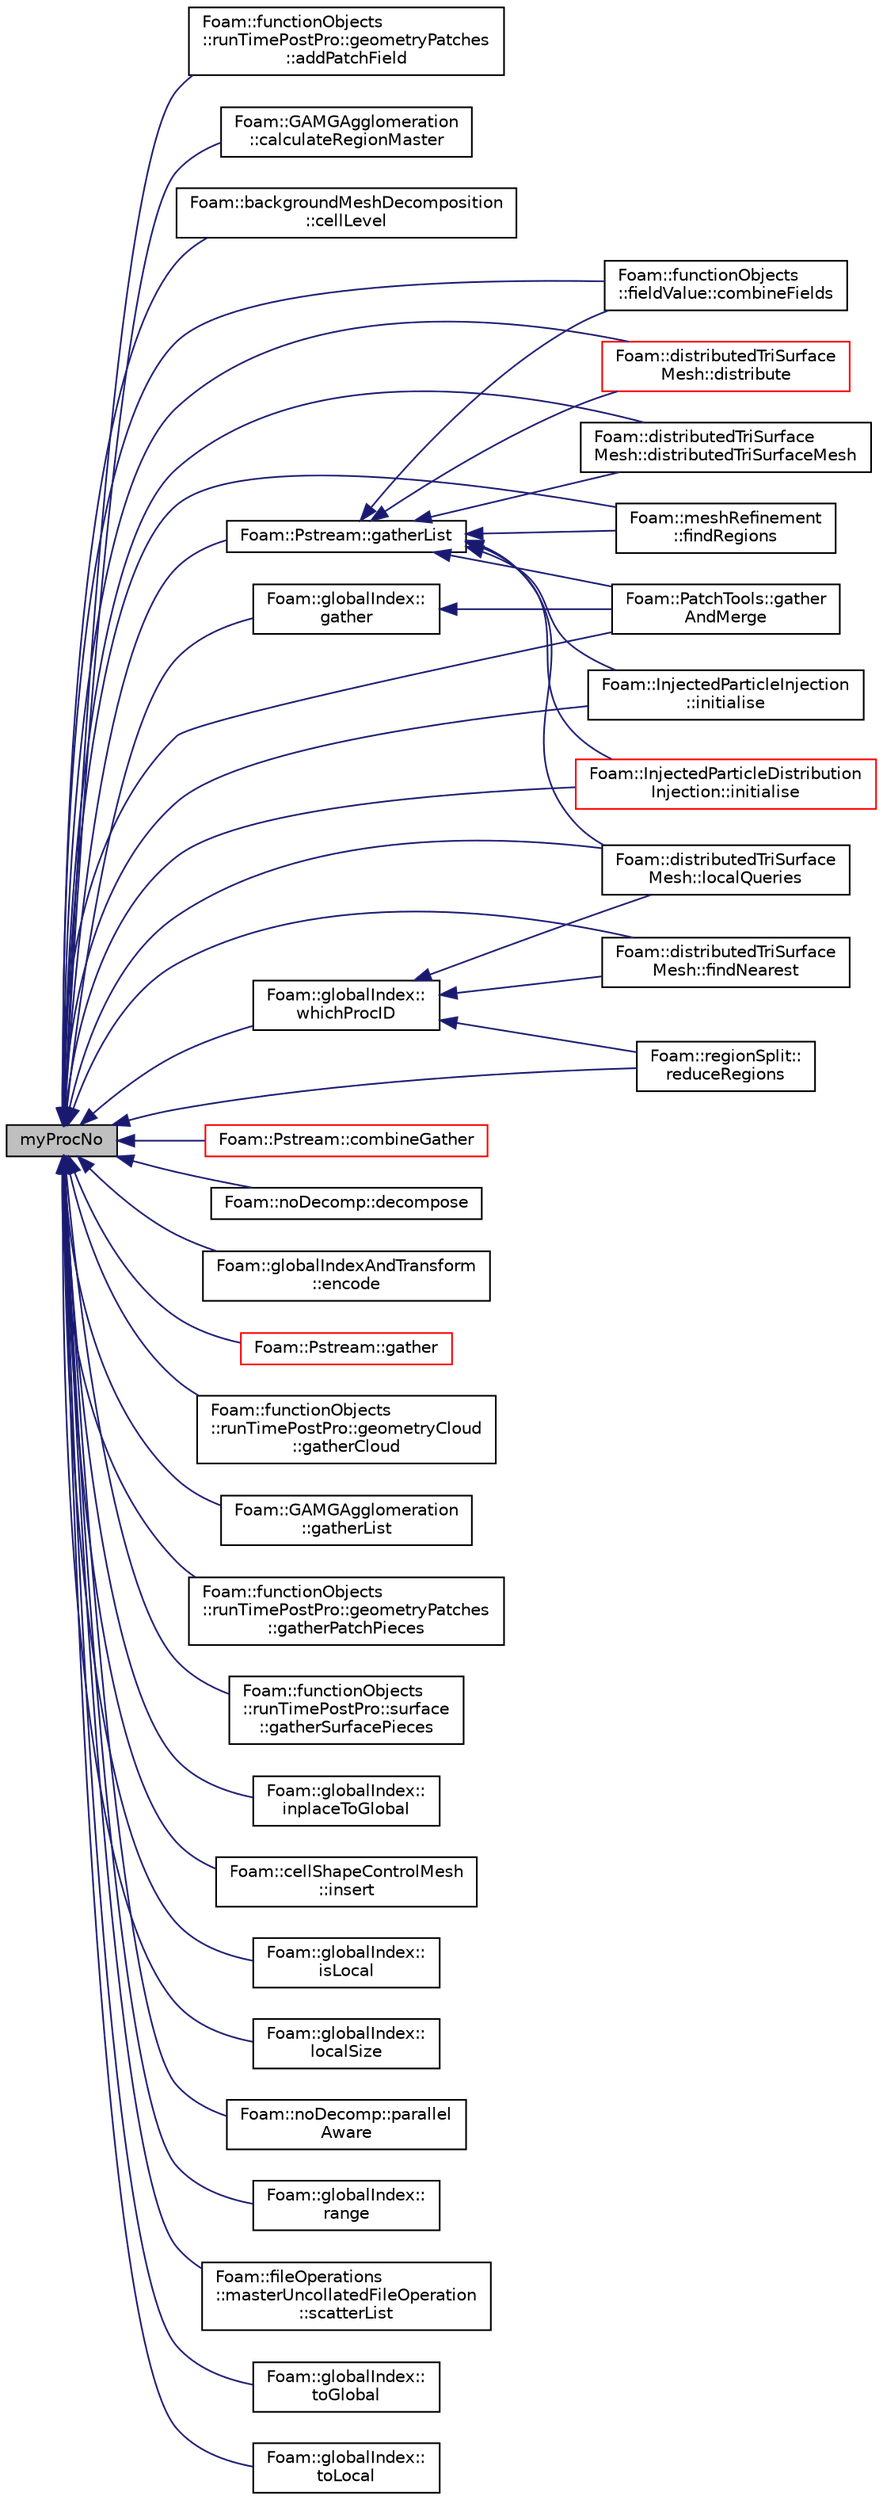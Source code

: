 digraph "myProcNo"
{
  bgcolor="transparent";
  edge [fontname="Helvetica",fontsize="10",labelfontname="Helvetica",labelfontsize="10"];
  node [fontname="Helvetica",fontsize="10",shape=record];
  rankdir="LR";
  Node1 [label="myProcNo",height=0.2,width=0.4,color="black", fillcolor="grey75", style="filled" fontcolor="black"];
  Node1 -> Node2 [dir="back",color="midnightblue",fontsize="10",style="solid",fontname="Helvetica"];
  Node2 [label="Foam::functionObjects\l::runTimePostPro::geometryPatches\l::addPatchField",height=0.2,width=0.4,color="black",URL="$classFoam_1_1functionObjects_1_1runTimePostPro_1_1geometryPatches.html#adbde9cb7b5ac9c8d4a91d76ae47eed31",tooltip="Add patch values. "];
  Node1 -> Node3 [dir="back",color="midnightblue",fontsize="10",style="solid",fontname="Helvetica"];
  Node3 [label="Foam::GAMGAgglomeration\l::calculateRegionMaster",height=0.2,width=0.4,color="black",URL="$classFoam_1_1GAMGAgglomeration.html#a2924c769d07fb681fe84b5036f9977d6",tooltip="Given fine to coarse processor map determine: "];
  Node1 -> Node4 [dir="back",color="midnightblue",fontsize="10",style="solid",fontname="Helvetica"];
  Node4 [label="Foam::backgroundMeshDecomposition\l::cellLevel",height=0.2,width=0.4,color="black",URL="$classFoam_1_1backgroundMeshDecomposition.html#a8c1d8fd57e726fa1ff7e0c68c7ef5ead",tooltip="Return the cell level of the underlying mesh. "];
  Node1 -> Node5 [dir="back",color="midnightblue",fontsize="10",style="solid",fontname="Helvetica"];
  Node5 [label="Foam::functionObjects\l::fieldValue::combineFields",height=0.2,width=0.4,color="black",URL="$classFoam_1_1functionObjects_1_1fieldValue.html#ae9e87db5645f020a41378fc7fcd9b8bd",tooltip="Combine fields from all processor domains into single field. "];
  Node1 -> Node6 [dir="back",color="midnightblue",fontsize="10",style="solid",fontname="Helvetica"];
  Node6 [label="Foam::Pstream::combineGather",height=0.2,width=0.4,color="red",URL="$classFoam_1_1Pstream.html#aedeba5b3a63f833796d48d904dc39b63"];
  Node1 -> Node7 [dir="back",color="midnightblue",fontsize="10",style="solid",fontname="Helvetica"];
  Node7 [label="Foam::noDecomp::decompose",height=0.2,width=0.4,color="black",URL="$classFoam_1_1noDecomp.html#a8616a4683d385f326e230ab583f5853e",tooltip="Return for every coordinate the wanted processor number. "];
  Node1 -> Node8 [dir="back",color="midnightblue",fontsize="10",style="solid",fontname="Helvetica"];
  Node8 [label="Foam::distributedTriSurface\lMesh::distribute",height=0.2,width=0.4,color="red",URL="$classFoam_1_1distributedTriSurfaceMesh.html#a30b981a389a43e4853d4dec45e4e5edb",tooltip="Set bounds of surface. Bounds currently set as list of. "];
  Node1 -> Node9 [dir="back",color="midnightblue",fontsize="10",style="solid",fontname="Helvetica"];
  Node9 [label="Foam::distributedTriSurface\lMesh::distributedTriSurfaceMesh",height=0.2,width=0.4,color="black",URL="$classFoam_1_1distributedTriSurfaceMesh.html#aca5024ec1e8a72b51120c1848a736d14",tooltip="Construct from triSurface. "];
  Node1 -> Node10 [dir="back",color="midnightblue",fontsize="10",style="solid",fontname="Helvetica"];
  Node10 [label="Foam::globalIndexAndTransform\l::encode",height=0.2,width=0.4,color="black",URL="$classFoam_1_1globalIndexAndTransform.html#a84869c5b87213086b10a8980d003e5e0",tooltip="Encode index and bare index as components on given processor. "];
  Node1 -> Node11 [dir="back",color="midnightblue",fontsize="10",style="solid",fontname="Helvetica"];
  Node11 [label="Foam::distributedTriSurface\lMesh::findNearest",height=0.2,width=0.4,color="black",URL="$classFoam_1_1distributedTriSurfaceMesh.html#ad64c821f48b189f0be09244ae2037fdc"];
  Node1 -> Node12 [dir="back",color="midnightblue",fontsize="10",style="solid",fontname="Helvetica"];
  Node12 [label="Foam::meshRefinement\l::findRegions",height=0.2,width=0.4,color="black",URL="$classFoam_1_1meshRefinement.html#aeca8ea8a686211e214bf345dc71830b1",tooltip="Find regions points are in. "];
  Node1 -> Node13 [dir="back",color="midnightblue",fontsize="10",style="solid",fontname="Helvetica"];
  Node13 [label="Foam::Pstream::gather",height=0.2,width=0.4,color="red",URL="$classFoam_1_1Pstream.html#ac820bc187d8204d9063ce1f77dcf87da",tooltip="Gather data. Apply bop to combine Value. "];
  Node1 -> Node14 [dir="back",color="midnightblue",fontsize="10",style="solid",fontname="Helvetica"];
  Node14 [label="Foam::globalIndex::\lgather",height=0.2,width=0.4,color="black",URL="$classFoam_1_1globalIndex.html#a8fb2d6f37e51e85d52ca96078edb6c29",tooltip="Collect data in processor order on master (== procIDs[0]). "];
  Node14 -> Node15 [dir="back",color="midnightblue",fontsize="10",style="solid",fontname="Helvetica"];
  Node15 [label="Foam::PatchTools::gather\lAndMerge",height=0.2,width=0.4,color="black",URL="$classFoam_1_1PatchTools.html#a5bb23f3c6784eb0278a73cd0297be66a",tooltip="Gather points and faces onto master and merge into single patch. "];
  Node1 -> Node15 [dir="back",color="midnightblue",fontsize="10",style="solid",fontname="Helvetica"];
  Node1 -> Node16 [dir="back",color="midnightblue",fontsize="10",style="solid",fontname="Helvetica"];
  Node16 [label="Foam::functionObjects\l::runTimePostPro::geometryCloud\l::gatherCloud",height=0.2,width=0.4,color="black",URL="$classFoam_1_1functionObjects_1_1runTimePostPro_1_1geometryCloud.html#a6332405d21857579c80c69a109d5eca3",tooltip="Gather and convert cloud positions with vtkPolyData for the leaves. "];
  Node1 -> Node17 [dir="back",color="midnightblue",fontsize="10",style="solid",fontname="Helvetica"];
  Node17 [label="Foam::GAMGAgglomeration\l::gatherList",height=0.2,width=0.4,color="black",URL="$classFoam_1_1GAMGAgglomeration.html#a7b2d06bbbaf33a1cfe2a06b8c68e7dbc",tooltip="Gather value from all procIDs onto procIDs[0]. "];
  Node1 -> Node18 [dir="back",color="midnightblue",fontsize="10",style="solid",fontname="Helvetica"];
  Node18 [label="Foam::Pstream::gatherList",height=0.2,width=0.4,color="black",URL="$classFoam_1_1Pstream.html#afbdf64fb42cd760690d51a9a321792d9",tooltip="Gather data but keep individual values separate. "];
  Node18 -> Node5 [dir="back",color="midnightblue",fontsize="10",style="solid",fontname="Helvetica"];
  Node18 -> Node8 [dir="back",color="midnightblue",fontsize="10",style="solid",fontname="Helvetica"];
  Node18 -> Node9 [dir="back",color="midnightblue",fontsize="10",style="solid",fontname="Helvetica"];
  Node18 -> Node12 [dir="back",color="midnightblue",fontsize="10",style="solid",fontname="Helvetica"];
  Node18 -> Node15 [dir="back",color="midnightblue",fontsize="10",style="solid",fontname="Helvetica"];
  Node18 -> Node19 [dir="back",color="midnightblue",fontsize="10",style="solid",fontname="Helvetica"];
  Node19 [label="Foam::InjectedParticleInjection\l::initialise",height=0.2,width=0.4,color="black",URL="$classFoam_1_1InjectedParticleInjection.html#a18abf8b19283101238a77c9e6865b673",tooltip="Initialise injectors. "];
  Node18 -> Node20 [dir="back",color="midnightblue",fontsize="10",style="solid",fontname="Helvetica"];
  Node20 [label="Foam::InjectedParticleDistribution\lInjection::initialise",height=0.2,width=0.4,color="red",URL="$classFoam_1_1InjectedParticleDistributionInjection.html#a18abf8b19283101238a77c9e6865b673",tooltip="Initialise injectors. "];
  Node18 -> Node21 [dir="back",color="midnightblue",fontsize="10",style="solid",fontname="Helvetica"];
  Node21 [label="Foam::distributedTriSurface\lMesh::localQueries",height=0.2,width=0.4,color="black",URL="$classFoam_1_1distributedTriSurfaceMesh.html#a3192e966fdbcf58cb4839e7498f4c2bd",tooltip="Obtains global indices from pointIndexHit and swaps them back. "];
  Node1 -> Node22 [dir="back",color="midnightblue",fontsize="10",style="solid",fontname="Helvetica"];
  Node22 [label="Foam::functionObjects\l::runTimePostPro::geometryPatches\l::gatherPatchPieces",height=0.2,width=0.4,color="black",URL="$classFoam_1_1functionObjects_1_1runTimePostPro_1_1geometryPatches.html#ac6357c911dfaef00413bfcb51b0eecb8",tooltip="Gather and convert patches to multi-piece dataset with vtkPolyData for each patch/processor. "];
  Node1 -> Node23 [dir="back",color="midnightblue",fontsize="10",style="solid",fontname="Helvetica"];
  Node23 [label="Foam::functionObjects\l::runTimePostPro::surface\l::gatherSurfacePieces",height=0.2,width=0.4,color="black",URL="$classFoam_1_1functionObjects_1_1runTimePostPro_1_1surface.html#a5af23c77e0b2f578d68e0e1a06b5ecf4",tooltip="Gather and convert polySurface to multi-piece dataset with vtkPolyData for the leaves. "];
  Node1 -> Node19 [dir="back",color="midnightblue",fontsize="10",style="solid",fontname="Helvetica"];
  Node1 -> Node20 [dir="back",color="midnightblue",fontsize="10",style="solid",fontname="Helvetica"];
  Node1 -> Node24 [dir="back",color="midnightblue",fontsize="10",style="solid",fontname="Helvetica"];
  Node24 [label="Foam::globalIndex::\linplaceToGlobal",height=0.2,width=0.4,color="black",URL="$classFoam_1_1globalIndex.html#a93eb10874dcf24f20d97e05f082c670b",tooltip="From local to global index on proci (inplace) "];
  Node1 -> Node25 [dir="back",color="midnightblue",fontsize="10",style="solid",fontname="Helvetica"];
  Node25 [label="Foam::cellShapeControlMesh\l::insert",height=0.2,width=0.4,color="black",URL="$classFoam_1_1cellShapeControlMesh.html#a85f0696dfb70d101b69404027b5f19f0"];
  Node1 -> Node26 [dir="back",color="midnightblue",fontsize="10",style="solid",fontname="Helvetica"];
  Node26 [label="Foam::globalIndex::\lisLocal",height=0.2,width=0.4,color="black",URL="$classFoam_1_1globalIndex.html#a34bc48a49c3a8265707dd307456ea8c5",tooltip="Is on processor proci. "];
  Node1 -> Node21 [dir="back",color="midnightblue",fontsize="10",style="solid",fontname="Helvetica"];
  Node1 -> Node27 [dir="back",color="midnightblue",fontsize="10",style="solid",fontname="Helvetica"];
  Node27 [label="Foam::globalIndex::\llocalSize",height=0.2,width=0.4,color="black",URL="$classFoam_1_1globalIndex.html#afd0e25a0fefc1ec3fbe15262e74cb9a4",tooltip="Size of proci data. "];
  Node1 -> Node28 [dir="back",color="midnightblue",fontsize="10",style="solid",fontname="Helvetica"];
  Node28 [label="Foam::noDecomp::parallel\lAware",height=0.2,width=0.4,color="black",URL="$classFoam_1_1noDecomp.html#a77fb32f4ffe30d086201e6c358386cc7",tooltip="Does not care about proc boundaries, it is all up to the user. "];
  Node1 -> Node29 [dir="back",color="midnightblue",fontsize="10",style="solid",fontname="Helvetica"];
  Node29 [label="Foam::globalIndex::\lrange",height=0.2,width=0.4,color="black",URL="$classFoam_1_1globalIndex.html#af05ae87f91cd8a5d10a788a56502bfe5",tooltip="Return start/size range of proci data. "];
  Node1 -> Node30 [dir="back",color="midnightblue",fontsize="10",style="solid",fontname="Helvetica"];
  Node30 [label="Foam::regionSplit::\lreduceRegions",height=0.2,width=0.4,color="black",URL="$classFoam_1_1regionSplit.html#aee98dcd8931af6c03badb8a1118b5e90",tooltip="Manually consolidate the regions globally by swapping information. "];
  Node1 -> Node31 [dir="back",color="midnightblue",fontsize="10",style="solid",fontname="Helvetica"];
  Node31 [label="Foam::fileOperations\l::masterUncollatedFileOperation\l::scatterList",height=0.2,width=0.4,color="black",URL="$classFoam_1_1fileOperations_1_1masterUncollatedFileOperation.html#acaa8cf468c82a28e1811fd751052573d"];
  Node1 -> Node32 [dir="back",color="midnightblue",fontsize="10",style="solid",fontname="Helvetica"];
  Node32 [label="Foam::globalIndex::\ltoGlobal",height=0.2,width=0.4,color="black",URL="$classFoam_1_1globalIndex.html#a8bb2b1776e5f7591aaf629ef67c73a50",tooltip="From local to global on proci. "];
  Node1 -> Node33 [dir="back",color="midnightblue",fontsize="10",style="solid",fontname="Helvetica"];
  Node33 [label="Foam::globalIndex::\ltoLocal",height=0.2,width=0.4,color="black",URL="$classFoam_1_1globalIndex.html#a044022629ed83e79d652bb766d2ffd81",tooltip="From global to local on proci. "];
  Node1 -> Node34 [dir="back",color="midnightblue",fontsize="10",style="solid",fontname="Helvetica"];
  Node34 [label="Foam::globalIndex::\lwhichProcID",height=0.2,width=0.4,color="black",URL="$classFoam_1_1globalIndex.html#ab70df8e7600efac087c911a2a8bbf039",tooltip="Which processor does global come from? Binary search. "];
  Node34 -> Node30 [dir="back",color="midnightblue",fontsize="10",style="solid",fontname="Helvetica"];
  Node34 -> Node11 [dir="back",color="midnightblue",fontsize="10",style="solid",fontname="Helvetica"];
  Node34 -> Node21 [dir="back",color="midnightblue",fontsize="10",style="solid",fontname="Helvetica"];
}
